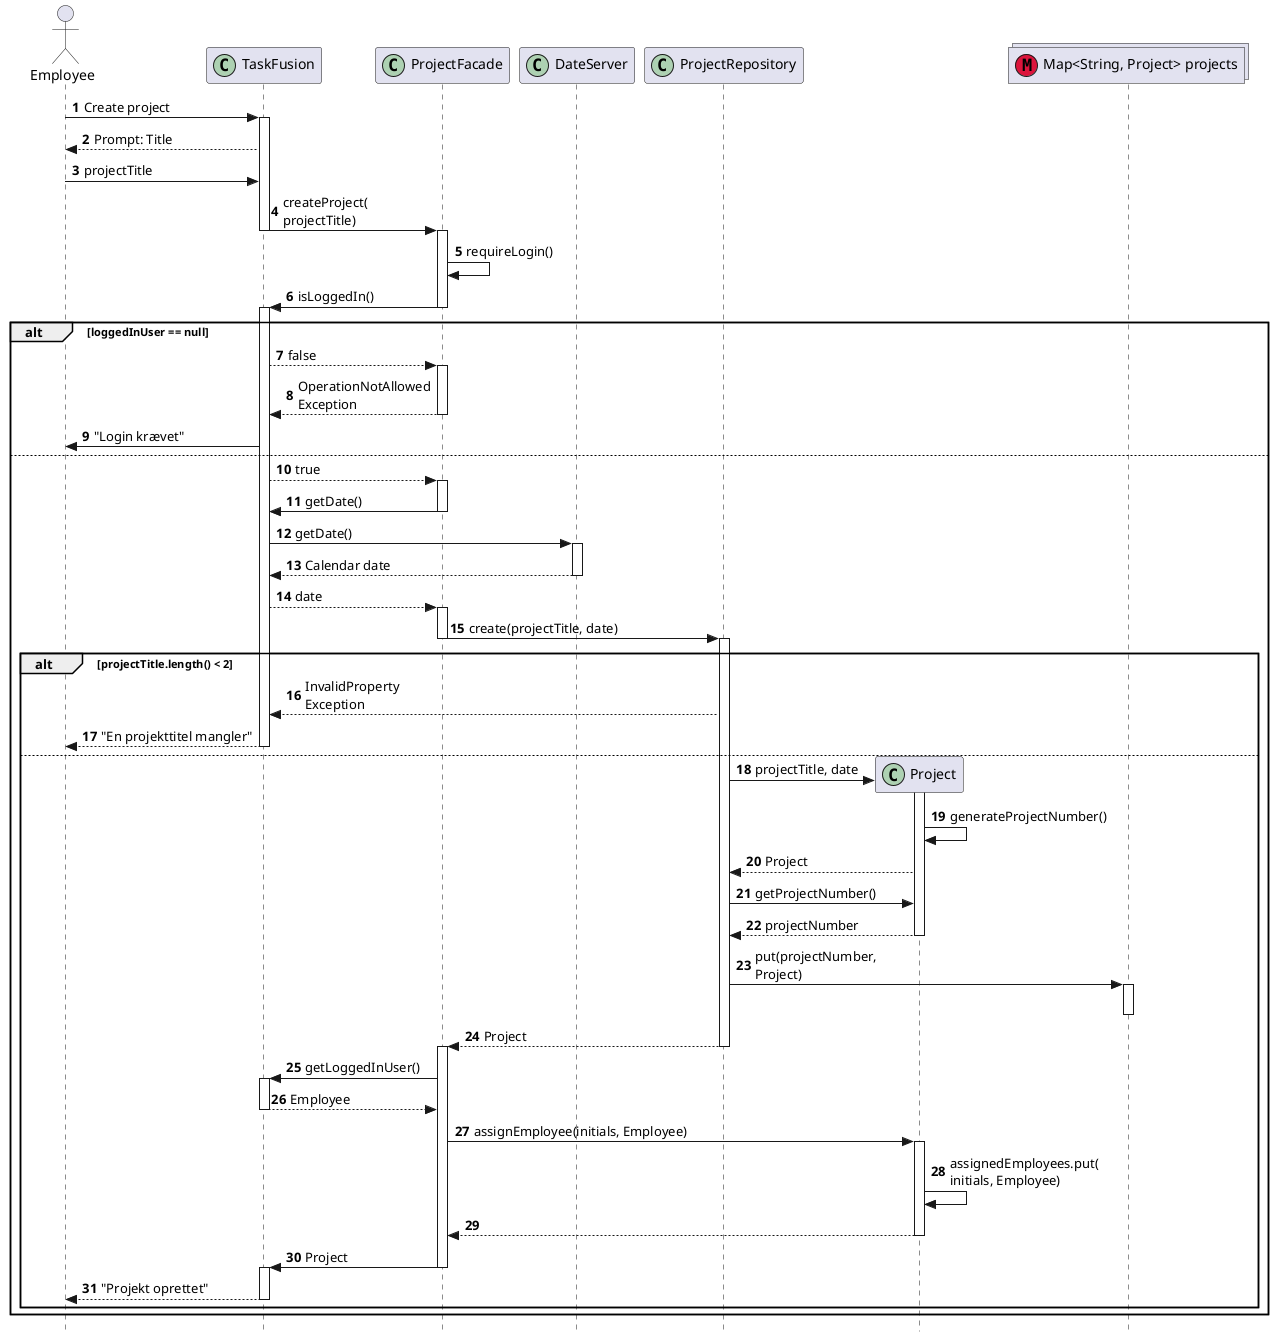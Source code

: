 @startuml seqCreateProject
autonumber
hide footbox
skinparam style strictuml
hide unlinked
actor "Employee" as emp
participant "TaskFusion" as app << (C,#ADD1B2) >>
participant "ProjectFacade" as projectfacade << (C,#ADD1B2) >>
participant "DateServer" as ds << (C,#ADD1B2) >>
participant "ProjectRepository" as projectrepo << (C,#ADD1B2) >>
participant "Project" as project << (C,#ADD1B2) >>
collections "Map<String, Project> projects" as projects << (M,Crimson) >>
participant "EmployeeRepositry" as emps << (C,#ADD1B2) >>

emp -> app++: Create project
app --> emp: Prompt: Title
emp -> app--: projectTitle
app -> projectfacade--++: createProject(\nprojectTitle)
projectfacade -> projectfacade: requireLogin()
projectfacade -> app--++: isLoggedIn()
alt loggedInUser == null
    app --> projectfacade++: false
    projectfacade --> app--: OperationNotAllowed\nException
    app -> emp: "Login krævet"
else
    app --> projectfacade++: true
    projectfacade -> app--: getDate()
    app -> ds++: getDate()
    ds --> app--: Calendar date
    app --> projectfacade++: date
    projectfacade -> projectrepo--++: create(projectTitle, date)
    alt projectTitle.length() < 2
        projectrepo --> app: InvalidProperty\nException
        app --> emp--: "En projekttitel mangler"
    else
        projectrepo -> project**: projectTitle, date
        activate project
        project -> project: generateProjectNumber()
        project --> projectrepo: Project
        projectrepo -> project: getProjectNumber()
        project --> projectrepo--: projectNumber
        projectrepo -> projects++: put(projectNumber,\nProject)
        deactivate projects
        projectrepo --> projectfacade--++: Project
        projectfacade -> app++: getLoggedInUser()
        app --> projectfacade--: Employee
        projectfacade -> project++: assignEmployee(initials, Employee)
        project -> project: assignedEmployees.put(\ninitials, Employee)
        project --> projectfacade--
        projectfacade -> app--++: Project
        app --> emp--: "Projekt oprettet"
    end
end
@enduml